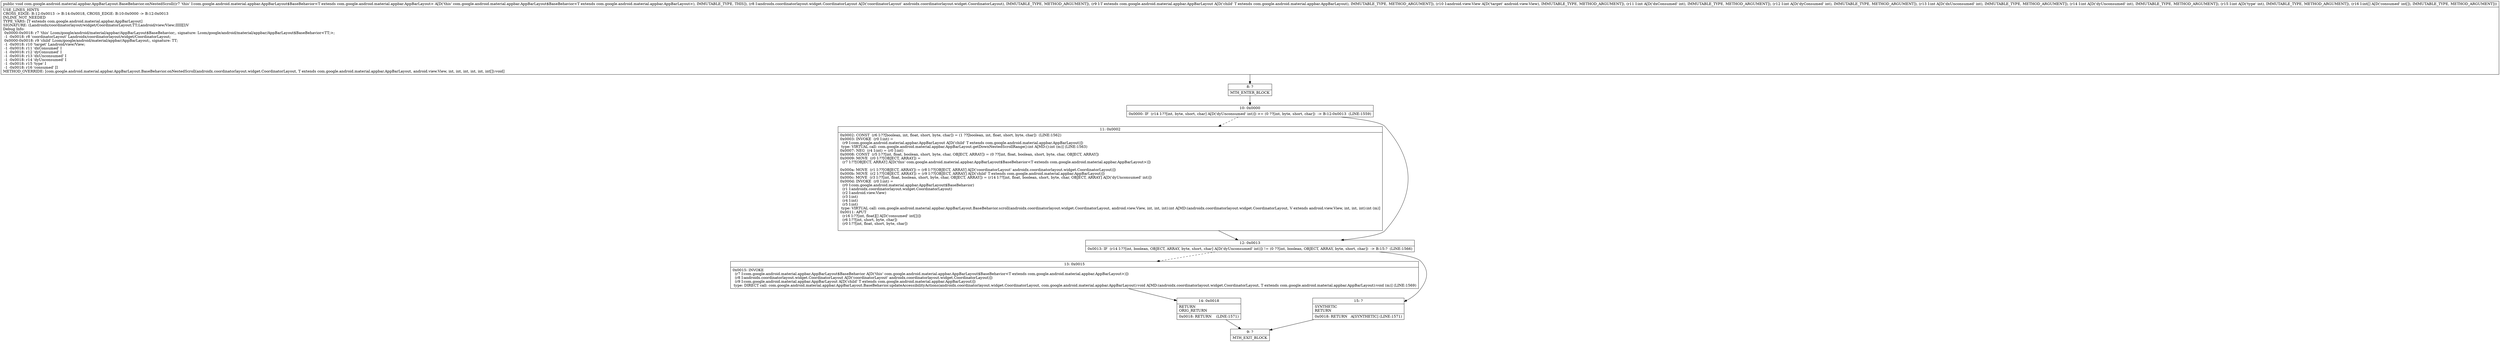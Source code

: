 digraph "CFG forcom.google.android.material.appbar.AppBarLayout.BaseBehavior.onNestedScroll(Landroidx\/coordinatorlayout\/widget\/CoordinatorLayout;Lcom\/google\/android\/material\/appbar\/AppBarLayout;Landroid\/view\/View;IIIII[I)V" {
Node_8 [shape=record,label="{8\:\ ?|MTH_ENTER_BLOCK\l}"];
Node_10 [shape=record,label="{10\:\ 0x0000|0x0000: IF  (r14 I:??[int, byte, short, char] A[D('dyUnconsumed' int)]) \>= (0 ??[int, byte, short, char])  \-\> B:12:0x0013  (LINE:1559)\l}"];
Node_11 [shape=record,label="{11\:\ 0x0002|0x0002: CONST  (r6 I:??[boolean, int, float, short, byte, char]) = (1 ??[boolean, int, float, short, byte, char])  (LINE:1562)\l0x0003: INVOKE  (r0 I:int) = \l  (r9 I:com.google.android.material.appbar.AppBarLayout A[D('child' T extends com.google.android.material.appbar.AppBarLayout)])\l type: VIRTUAL call: com.google.android.material.appbar.AppBarLayout.getDownNestedScrollRange():int A[MD:():int (m)] (LINE:1563)\l0x0007: NEG  (r4 I:int) = (r0 I:int) \l0x0008: CONST  (r5 I:??[int, float, boolean, short, byte, char, OBJECT, ARRAY]) = (0 ??[int, float, boolean, short, byte, char, OBJECT, ARRAY]) \l0x0009: MOVE  (r0 I:??[OBJECT, ARRAY]) = \l  (r7 I:??[OBJECT, ARRAY] A[D('this' com.google.android.material.appbar.AppBarLayout$BaseBehavior\<T extends com.google.android.material.appbar.AppBarLayout\>)])\l \l0x000a: MOVE  (r1 I:??[OBJECT, ARRAY]) = (r8 I:??[OBJECT, ARRAY] A[D('coordinatorLayout' androidx.coordinatorlayout.widget.CoordinatorLayout)]) \l0x000b: MOVE  (r2 I:??[OBJECT, ARRAY]) = (r9 I:??[OBJECT, ARRAY] A[D('child' T extends com.google.android.material.appbar.AppBarLayout)]) \l0x000c: MOVE  (r3 I:??[int, float, boolean, short, byte, char, OBJECT, ARRAY]) = (r14 I:??[int, float, boolean, short, byte, char, OBJECT, ARRAY] A[D('dyUnconsumed' int)]) \l0x000d: INVOKE  (r0 I:int) = \l  (r0 I:com.google.android.material.appbar.AppBarLayout$BaseBehavior)\l  (r1 I:androidx.coordinatorlayout.widget.CoordinatorLayout)\l  (r2 I:android.view.View)\l  (r3 I:int)\l  (r4 I:int)\l  (r5 I:int)\l type: VIRTUAL call: com.google.android.material.appbar.AppBarLayout.BaseBehavior.scroll(androidx.coordinatorlayout.widget.CoordinatorLayout, android.view.View, int, int, int):int A[MD:(androidx.coordinatorlayout.widget.CoordinatorLayout, V extends android.view.View, int, int, int):int (m)]\l0x0011: APUT  \l  (r16 I:??[int, float][] A[D('consumed' int[])])\l  (r6 I:??[int, short, byte, char])\l  (r0 I:??[int, float, short, byte, char])\l \l}"];
Node_12 [shape=record,label="{12\:\ 0x0013|0x0013: IF  (r14 I:??[int, boolean, OBJECT, ARRAY, byte, short, char] A[D('dyUnconsumed' int)]) != (0 ??[int, boolean, OBJECT, ARRAY, byte, short, char])  \-\> B:15:?  (LINE:1566)\l}"];
Node_13 [shape=record,label="{13\:\ 0x0015|0x0015: INVOKE  \l  (r7 I:com.google.android.material.appbar.AppBarLayout$BaseBehavior A[D('this' com.google.android.material.appbar.AppBarLayout$BaseBehavior\<T extends com.google.android.material.appbar.AppBarLayout\>)])\l  (r8 I:androidx.coordinatorlayout.widget.CoordinatorLayout A[D('coordinatorLayout' androidx.coordinatorlayout.widget.CoordinatorLayout)])\l  (r9 I:com.google.android.material.appbar.AppBarLayout A[D('child' T extends com.google.android.material.appbar.AppBarLayout)])\l type: DIRECT call: com.google.android.material.appbar.AppBarLayout.BaseBehavior.updateAccessibilityActions(androidx.coordinatorlayout.widget.CoordinatorLayout, com.google.android.material.appbar.AppBarLayout):void A[MD:(androidx.coordinatorlayout.widget.CoordinatorLayout, T extends com.google.android.material.appbar.AppBarLayout):void (m)] (LINE:1569)\l}"];
Node_14 [shape=record,label="{14\:\ 0x0018|RETURN\lORIG_RETURN\l|0x0018: RETURN    (LINE:1571)\l}"];
Node_9 [shape=record,label="{9\:\ ?|MTH_EXIT_BLOCK\l}"];
Node_15 [shape=record,label="{15\:\ ?|SYNTHETIC\lRETURN\l|0x0018: RETURN   A[SYNTHETIC] (LINE:1571)\l}"];
MethodNode[shape=record,label="{public void com.google.android.material.appbar.AppBarLayout.BaseBehavior.onNestedScroll((r7 'this' I:com.google.android.material.appbar.AppBarLayout$BaseBehavior\<T extends com.google.android.material.appbar.AppBarLayout\> A[D('this' com.google.android.material.appbar.AppBarLayout$BaseBehavior\<T extends com.google.android.material.appbar.AppBarLayout\>), IMMUTABLE_TYPE, THIS]), (r8 I:androidx.coordinatorlayout.widget.CoordinatorLayout A[D('coordinatorLayout' androidx.coordinatorlayout.widget.CoordinatorLayout), IMMUTABLE_TYPE, METHOD_ARGUMENT]), (r9 I:T extends com.google.android.material.appbar.AppBarLayout A[D('child' T extends com.google.android.material.appbar.AppBarLayout), IMMUTABLE_TYPE, METHOD_ARGUMENT]), (r10 I:android.view.View A[D('target' android.view.View), IMMUTABLE_TYPE, METHOD_ARGUMENT]), (r11 I:int A[D('dxConsumed' int), IMMUTABLE_TYPE, METHOD_ARGUMENT]), (r12 I:int A[D('dyConsumed' int), IMMUTABLE_TYPE, METHOD_ARGUMENT]), (r13 I:int A[D('dxUnconsumed' int), IMMUTABLE_TYPE, METHOD_ARGUMENT]), (r14 I:int A[D('dyUnconsumed' int), IMMUTABLE_TYPE, METHOD_ARGUMENT]), (r15 I:int A[D('type' int), IMMUTABLE_TYPE, METHOD_ARGUMENT]), (r16 I:int[] A[D('consumed' int[]), IMMUTABLE_TYPE, METHOD_ARGUMENT]))  | USE_LINES_HINTS\lCROSS_EDGE: B:12:0x0013 \-\> B:14:0x0018, CROSS_EDGE: B:10:0x0000 \-\> B:12:0x0013\lINLINE_NOT_NEEDED\lTYPE_VARS: [T extends com.google.android.material.appbar.AppBarLayout]\lSIGNATURE: (Landroidx\/coordinatorlayout\/widget\/CoordinatorLayout;TT;Landroid\/view\/View;IIIII[I)V\lDebug Info:\l  0x0000\-0x0018: r7 'this' Lcom\/google\/android\/material\/appbar\/AppBarLayout$BaseBehavior;, signature: Lcom\/google\/android\/material\/appbar\/AppBarLayout$BaseBehavior\<TT;\>;\l  \-1 \-0x0018: r8 'coordinatorLayout' Landroidx\/coordinatorlayout\/widget\/CoordinatorLayout;\l  0x0000\-0x0018: r9 'child' Lcom\/google\/android\/material\/appbar\/AppBarLayout;, signature: TT;\l  \-1 \-0x0018: r10 'target' Landroid\/view\/View;\l  \-1 \-0x0018: r11 'dxConsumed' I\l  \-1 \-0x0018: r12 'dyConsumed' I\l  \-1 \-0x0018: r13 'dxUnconsumed' I\l  \-1 \-0x0018: r14 'dyUnconsumed' I\l  \-1 \-0x0018: r15 'type' I\l  \-1 \-0x0018: r16 'consumed' [I\lMETHOD_OVERRIDE: [com.google.android.material.appbar.AppBarLayout.BaseBehavior.onNestedScroll(androidx.coordinatorlayout.widget.CoordinatorLayout, T extends com.google.android.material.appbar.AppBarLayout, android.view.View, int, int, int, int, int, int[]):void]\l}"];
MethodNode -> Node_8;Node_8 -> Node_10;
Node_10 -> Node_11[style=dashed];
Node_10 -> Node_12;
Node_11 -> Node_12;
Node_12 -> Node_13[style=dashed];
Node_12 -> Node_15;
Node_13 -> Node_14;
Node_14 -> Node_9;
Node_15 -> Node_9;
}


